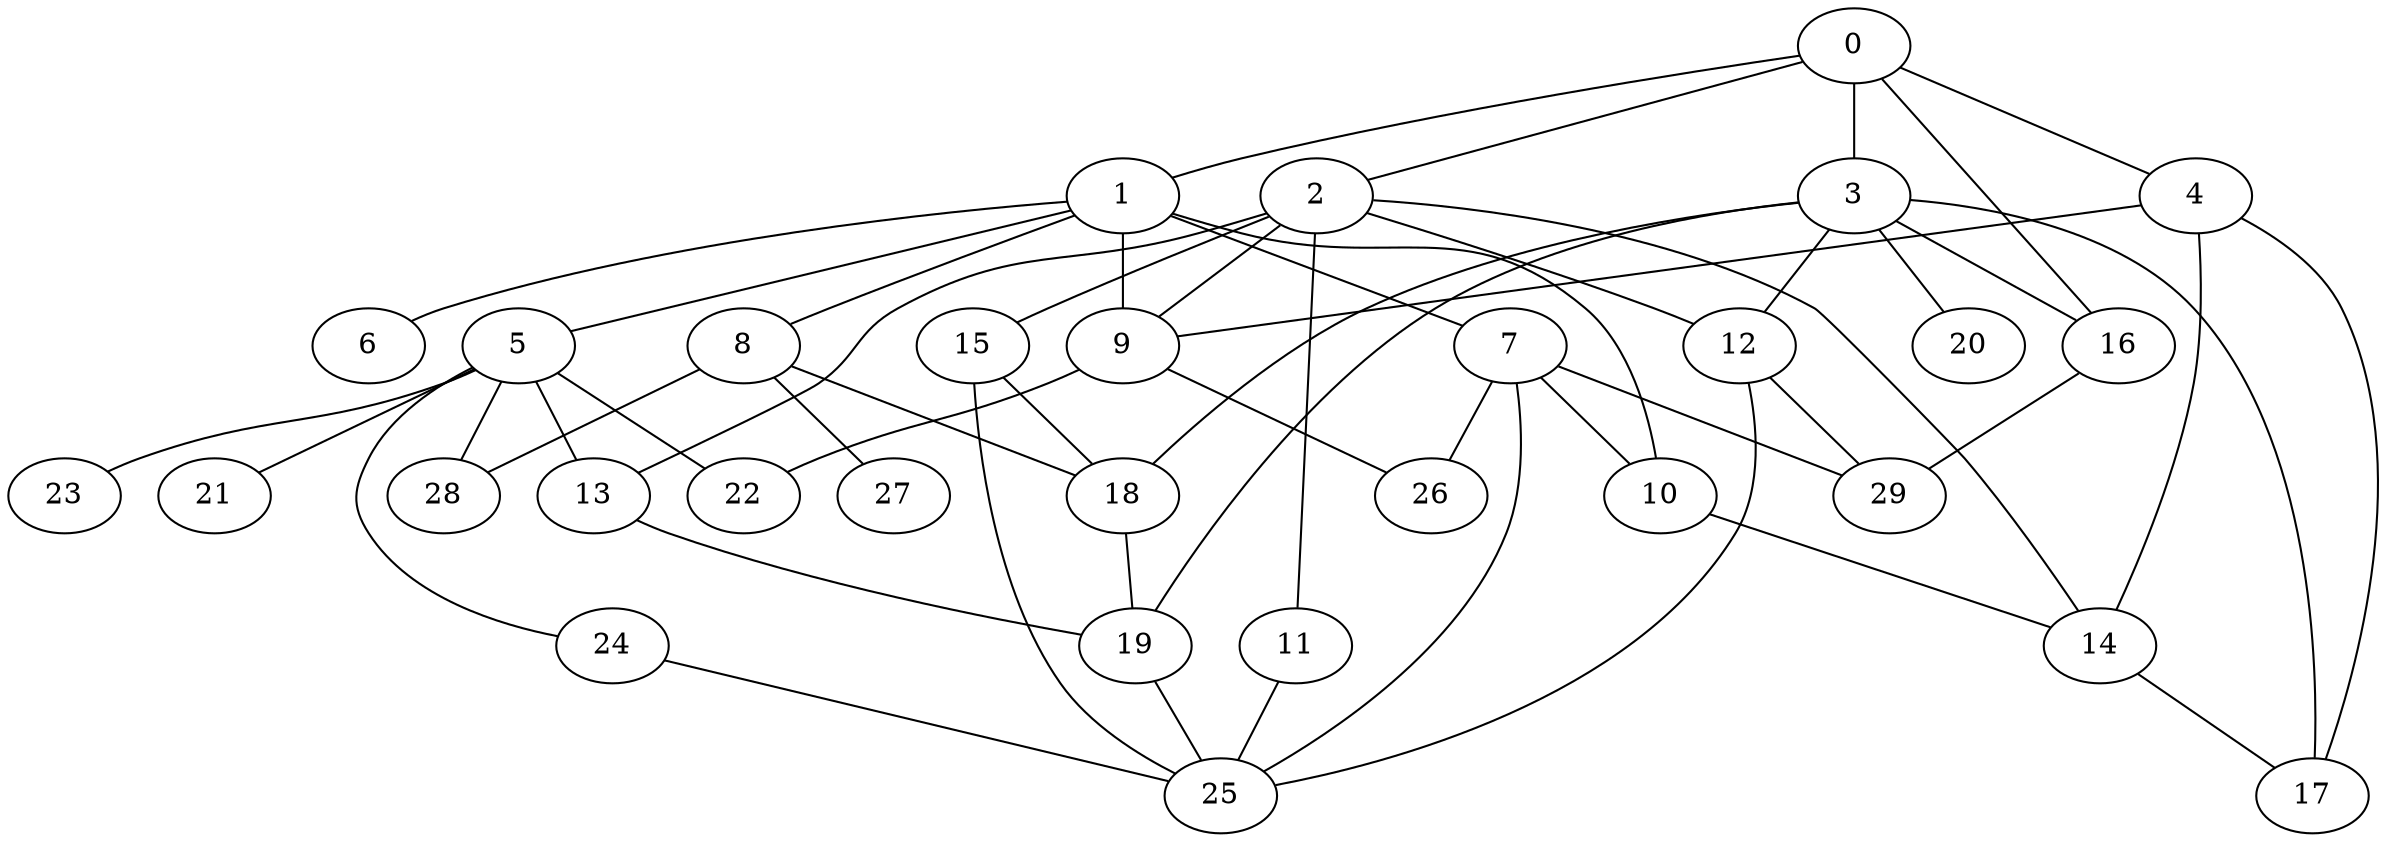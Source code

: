 
graph graphname {
    0 -- 1
0 -- 2
0 -- 3
0 -- 4
0 -- 16
1 -- 5
1 -- 6
1 -- 7
1 -- 8
1 -- 9
1 -- 10
2 -- 11
2 -- 12
2 -- 13
2 -- 14
2 -- 15
2 -- 9
3 -- 16
3 -- 17
3 -- 18
3 -- 19
3 -- 20
3 -- 12
4 -- 9
4 -- 14
4 -- 17
5 -- 24
5 -- 21
5 -- 22
5 -- 23
5 -- 13
5 -- 28
7 -- 26
7 -- 25
7 -- 29
7 -- 10
8 -- 27
8 -- 28
8 -- 18
9 -- 26
9 -- 22
10 -- 14
11 -- 25
12 -- 29
12 -- 25
13 -- 19
14 -- 17
15 -- 18
15 -- 25
16 -- 29
18 -- 19
19 -- 25
24 -- 25

}
